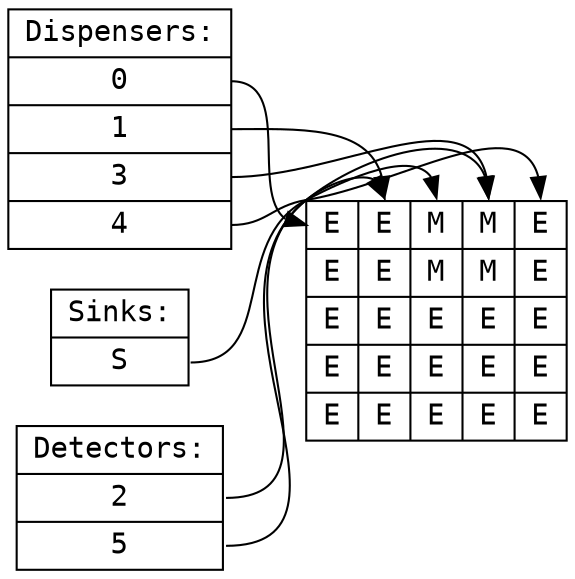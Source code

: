 digraph step {rankdir=LR;node [shape=record,fontname="Inconsolata"];
dispenser [label="Dispensers:|<d19>0|<d1>1|<d3>3|<d4>4"];
sink [label="Sinks:|<s2>S"];
detector [label="Detectors:|<D01>2|<D03>5"];
board [label="{<f00>E|<f01>E|<f02>M|<f03>M|<f04>E}|{<f10>E|<f11>E|<f12>M|<f13>M|<f14>E}|{<f20>E|<f21>E|<f22>E|<f23>E|<f24>E}|{<f30>E|<f31>E|<f32>E|<f33>E|<f34>E}|{<f40>E|<f41>E|<f42>E|<f43>E|<f44>E}"];
dispenser:d19 -> board:f00
dispenser:d1 -> board:f01
dispenser:d3 -> board:f03
dispenser:d4 -> board:f04
sink:s2 -> board:f02
detector:D01 -> board:f01
detector:D03 -> board:f03
}
